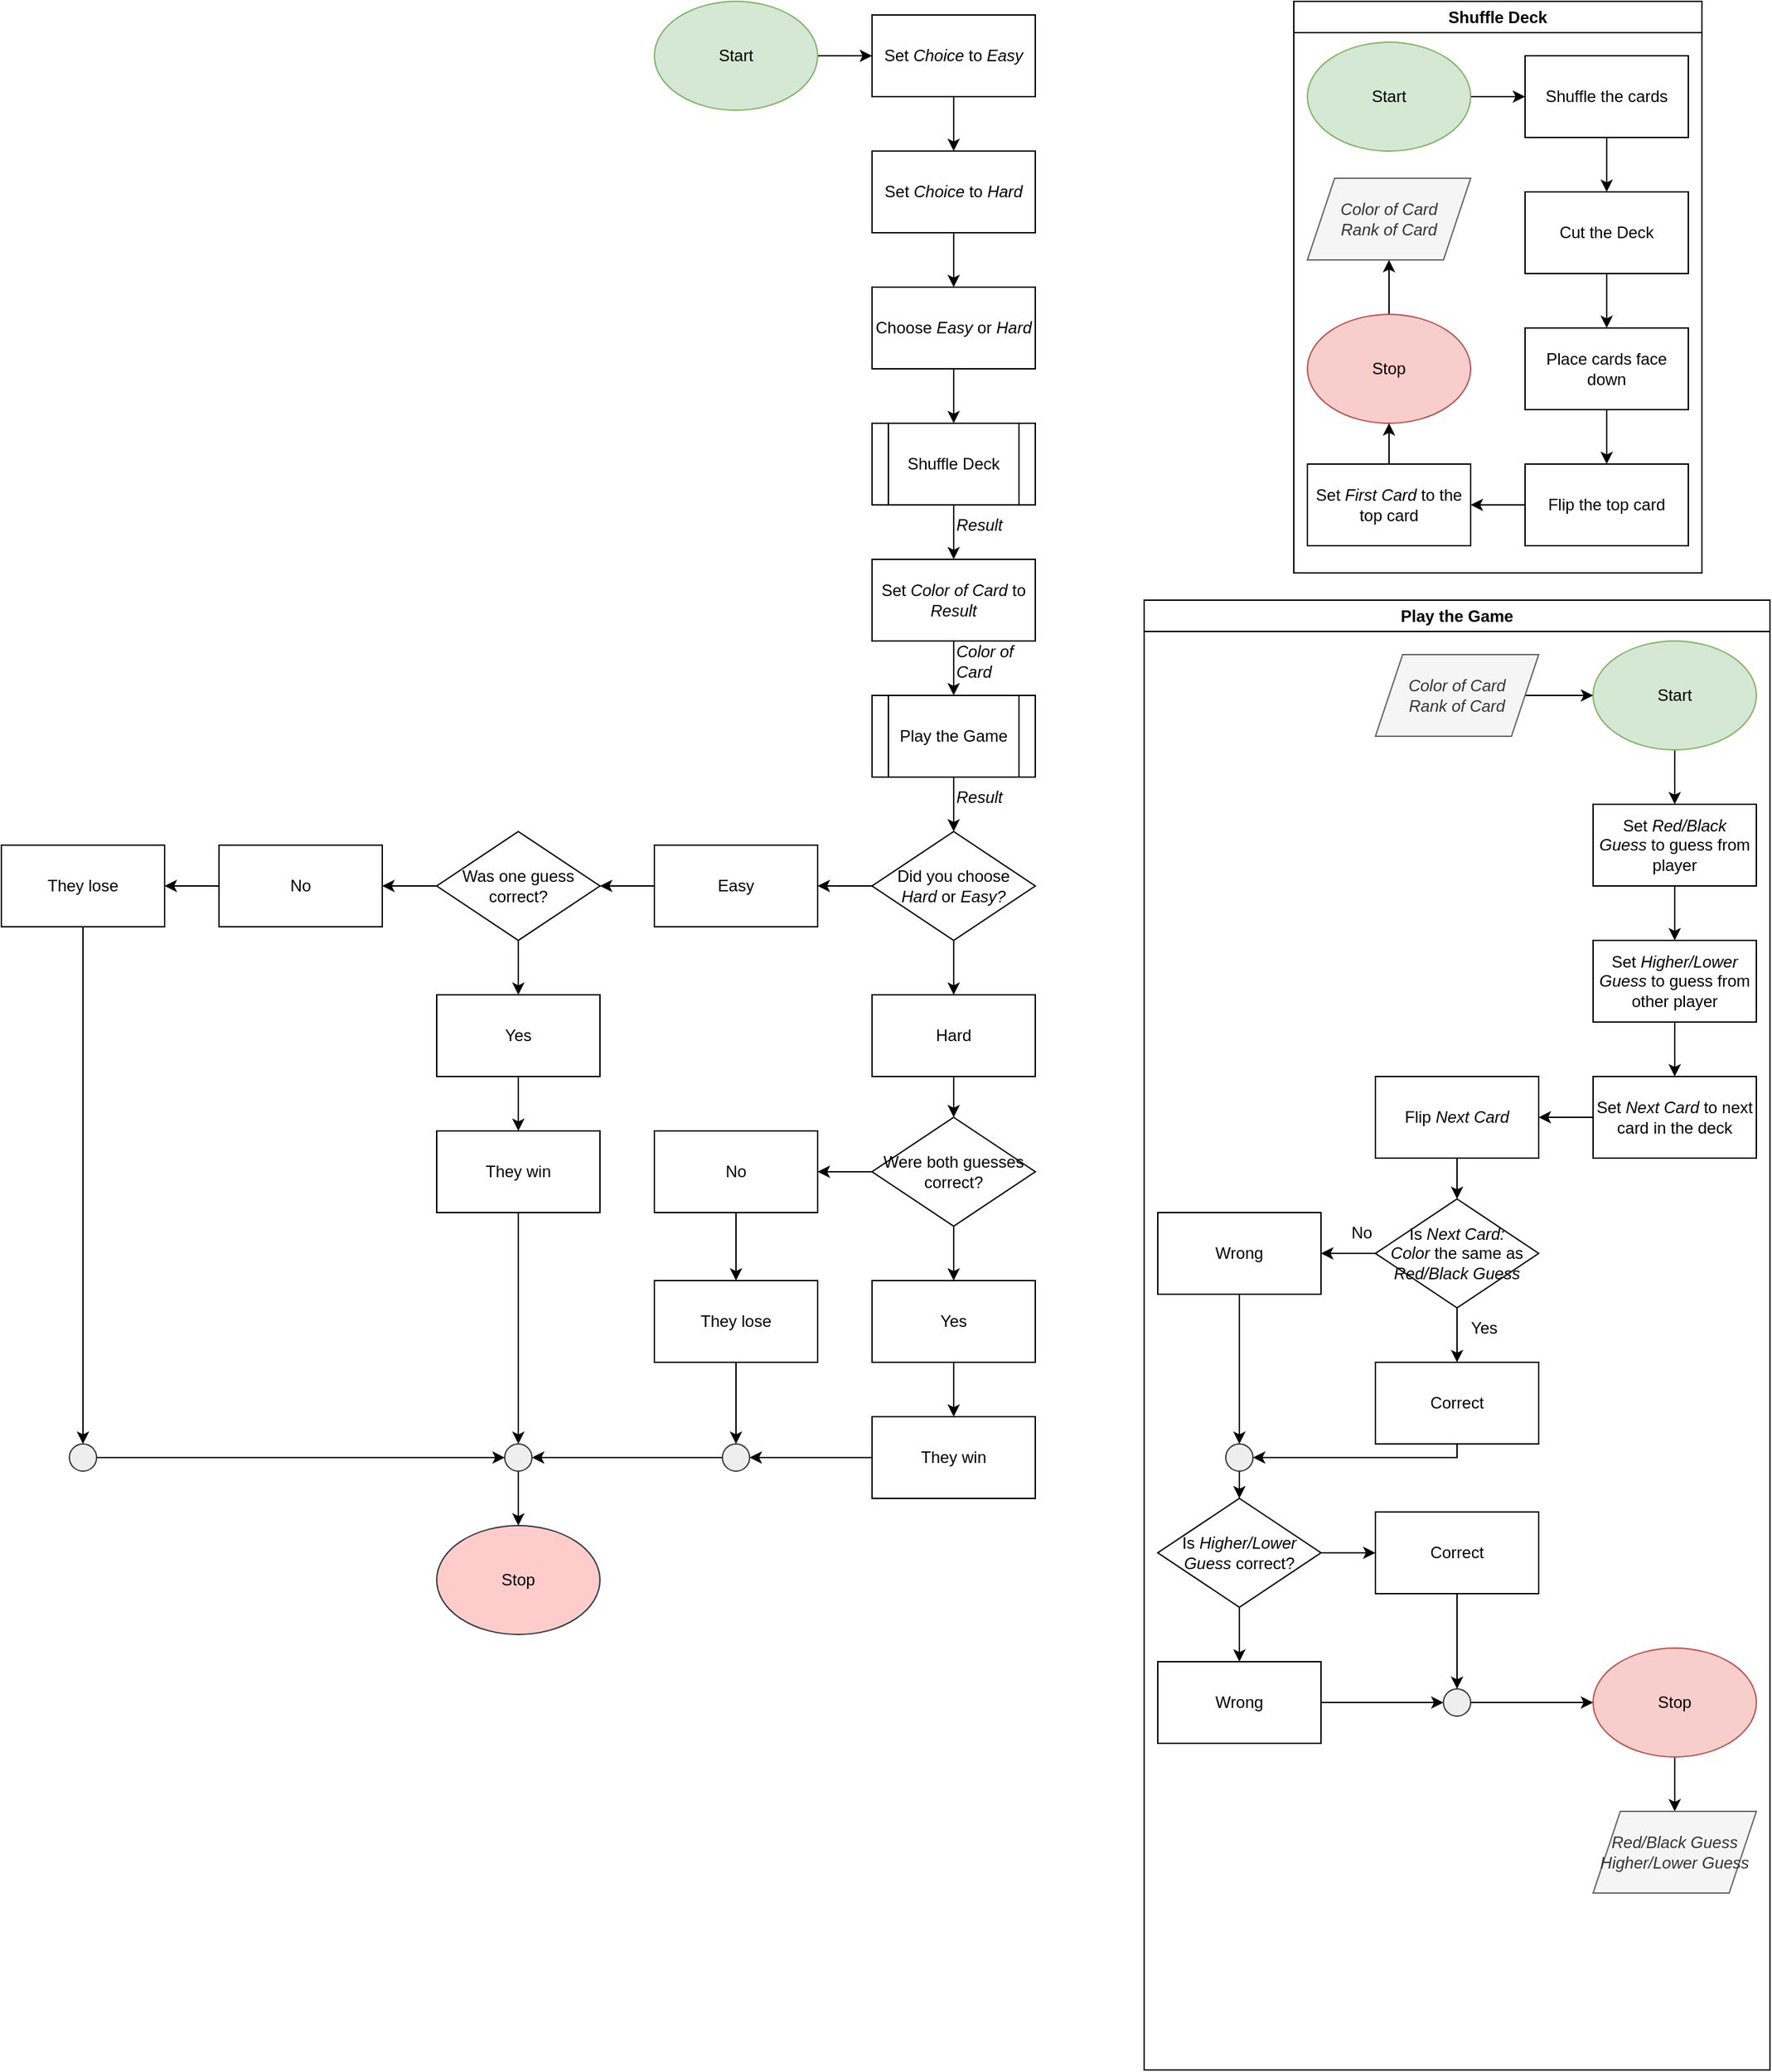 <mxfile version="23.1.0" type="github">
  <diagram name="Page-1" id="9uLGEtifl8IW8gjtc7ou">
    <mxGraphModel dx="4026" dy="1836" grid="1" gridSize="10" guides="1" tooltips="1" connect="1" arrows="1" fold="1" page="1" pageScale="1" pageWidth="850" pageHeight="1100" math="0" shadow="0">
      <root>
        <mxCell id="0" />
        <mxCell id="1" parent="0" />
        <mxCell id="FjQvzjbKaxbH_LiMGz8W-42" value="" style="edgeStyle=orthogonalEdgeStyle;rounded=0;orthogonalLoop=1;jettySize=auto;html=1;" edge="1" parent="1" source="6mWwChXlrOiVwd8oG1GH-1" target="FjQvzjbKaxbH_LiMGz8W-1">
          <mxGeometry relative="1" as="geometry" />
        </mxCell>
        <mxCell id="6mWwChXlrOiVwd8oG1GH-1" value="Start" style="ellipse;whiteSpace=wrap;html=1;fillColor=#d5e8d4;strokeColor=#82b366;" parent="1" vertex="1">
          <mxGeometry x="10" y="10" width="120" height="80" as="geometry" />
        </mxCell>
        <mxCell id="6mWwChXlrOiVwd8oG1GH-50" value="" style="edgeStyle=orthogonalEdgeStyle;rounded=0;orthogonalLoop=1;jettySize=auto;html=1;" parent="1" source="6mWwChXlrOiVwd8oG1GH-3" target="6mWwChXlrOiVwd8oG1GH-49" edge="1">
          <mxGeometry relative="1" as="geometry" />
        </mxCell>
        <mxCell id="6mWwChXlrOiVwd8oG1GH-3" value="Shuffle Deck" style="shape=process;whiteSpace=wrap;html=1;backgroundOutline=1;" parent="1" vertex="1">
          <mxGeometry x="170" y="320" width="120" height="60" as="geometry" />
        </mxCell>
        <mxCell id="6mWwChXlrOiVwd8oG1GH-4" value="Shuffle Deck" style="swimlane;whiteSpace=wrap;html=1;" parent="1" vertex="1">
          <mxGeometry x="480" y="10" width="300" height="420" as="geometry" />
        </mxCell>
        <mxCell id="6mWwChXlrOiVwd8oG1GH-13" style="edgeStyle=orthogonalEdgeStyle;rounded=0;orthogonalLoop=1;jettySize=auto;html=1;exitX=1;exitY=0.5;exitDx=0;exitDy=0;entryX=0;entryY=0.5;entryDx=0;entryDy=0;" parent="6mWwChXlrOiVwd8oG1GH-4" source="6mWwChXlrOiVwd8oG1GH-5" target="6mWwChXlrOiVwd8oG1GH-6" edge="1">
          <mxGeometry relative="1" as="geometry" />
        </mxCell>
        <mxCell id="6mWwChXlrOiVwd8oG1GH-5" value="Start" style="ellipse;whiteSpace=wrap;html=1;fillColor=#d5e8d4;strokeColor=#82b366;" parent="6mWwChXlrOiVwd8oG1GH-4" vertex="1">
          <mxGeometry x="10" y="30" width="120" height="80" as="geometry" />
        </mxCell>
        <mxCell id="6mWwChXlrOiVwd8oG1GH-12" style="edgeStyle=orthogonalEdgeStyle;rounded=0;orthogonalLoop=1;jettySize=auto;html=1;exitX=0.5;exitY=1;exitDx=0;exitDy=0;entryX=0.5;entryY=0;entryDx=0;entryDy=0;" parent="6mWwChXlrOiVwd8oG1GH-4" source="6mWwChXlrOiVwd8oG1GH-6" target="6mWwChXlrOiVwd8oG1GH-7" edge="1">
          <mxGeometry relative="1" as="geometry" />
        </mxCell>
        <mxCell id="6mWwChXlrOiVwd8oG1GH-6" value="Shuffle the cards" style="rounded=0;whiteSpace=wrap;html=1;" parent="6mWwChXlrOiVwd8oG1GH-4" vertex="1">
          <mxGeometry x="170" y="40" width="120" height="60" as="geometry" />
        </mxCell>
        <mxCell id="6mWwChXlrOiVwd8oG1GH-11" style="edgeStyle=orthogonalEdgeStyle;rounded=0;orthogonalLoop=1;jettySize=auto;html=1;exitX=0.5;exitY=1;exitDx=0;exitDy=0;entryX=0.5;entryY=0;entryDx=0;entryDy=0;" parent="6mWwChXlrOiVwd8oG1GH-4" source="6mWwChXlrOiVwd8oG1GH-7" target="6mWwChXlrOiVwd8oG1GH-9" edge="1">
          <mxGeometry relative="1" as="geometry" />
        </mxCell>
        <mxCell id="6mWwChXlrOiVwd8oG1GH-7" value="Cut the Deck" style="rounded=0;whiteSpace=wrap;html=1;" parent="6mWwChXlrOiVwd8oG1GH-4" vertex="1">
          <mxGeometry x="170" y="140" width="120" height="60" as="geometry" />
        </mxCell>
        <mxCell id="RpDuyv2Ydoc3fUU28-Be-2" value="" style="edgeStyle=orthogonalEdgeStyle;rounded=0;orthogonalLoop=1;jettySize=auto;html=1;" parent="6mWwChXlrOiVwd8oG1GH-4" source="6mWwChXlrOiVwd8oG1GH-8" target="RpDuyv2Ydoc3fUU28-Be-1" edge="1">
          <mxGeometry relative="1" as="geometry" />
        </mxCell>
        <mxCell id="6mWwChXlrOiVwd8oG1GH-8" value="Flip the top card" style="rounded=0;whiteSpace=wrap;html=1;" parent="6mWwChXlrOiVwd8oG1GH-4" vertex="1">
          <mxGeometry x="170" y="340" width="120" height="60" as="geometry" />
        </mxCell>
        <mxCell id="6mWwChXlrOiVwd8oG1GH-10" style="edgeStyle=orthogonalEdgeStyle;rounded=0;orthogonalLoop=1;jettySize=auto;html=1;exitX=0.5;exitY=1;exitDx=0;exitDy=0;entryX=0.5;entryY=0;entryDx=0;entryDy=0;" parent="6mWwChXlrOiVwd8oG1GH-4" source="6mWwChXlrOiVwd8oG1GH-9" target="6mWwChXlrOiVwd8oG1GH-8" edge="1">
          <mxGeometry relative="1" as="geometry" />
        </mxCell>
        <mxCell id="6mWwChXlrOiVwd8oG1GH-9" value="Place cards face down" style="rounded=0;whiteSpace=wrap;html=1;" parent="6mWwChXlrOiVwd8oG1GH-4" vertex="1">
          <mxGeometry x="170" y="240" width="120" height="60" as="geometry" />
        </mxCell>
        <mxCell id="6mWwChXlrOiVwd8oG1GH-30" style="edgeStyle=orthogonalEdgeStyle;rounded=0;orthogonalLoop=1;jettySize=auto;html=1;exitX=0.5;exitY=0;exitDx=0;exitDy=0;entryX=0.5;entryY=1;entryDx=0;entryDy=0;" parent="6mWwChXlrOiVwd8oG1GH-4" source="6mWwChXlrOiVwd8oG1GH-14" target="6mWwChXlrOiVwd8oG1GH-29" edge="1">
          <mxGeometry relative="1" as="geometry" />
        </mxCell>
        <mxCell id="6mWwChXlrOiVwd8oG1GH-14" value="Stop" style="ellipse;whiteSpace=wrap;html=1;fillColor=#f8cecc;strokeColor=#b85450;" parent="6mWwChXlrOiVwd8oG1GH-4" vertex="1">
          <mxGeometry x="10" y="230" width="120" height="80" as="geometry" />
        </mxCell>
        <mxCell id="6mWwChXlrOiVwd8oG1GH-29" value="&lt;i&gt;Color of Card&lt;br&gt;Rank of Card&lt;br&gt;&lt;/i&gt;" style="shape=parallelogram;perimeter=parallelogramPerimeter;whiteSpace=wrap;html=1;fixedSize=1;fillColor=#f5f5f5;fontColor=#333333;strokeColor=#666666;" parent="6mWwChXlrOiVwd8oG1GH-4" vertex="1">
          <mxGeometry x="10" y="130" width="120" height="60" as="geometry" />
        </mxCell>
        <mxCell id="RpDuyv2Ydoc3fUU28-Be-3" value="" style="edgeStyle=orthogonalEdgeStyle;rounded=0;orthogonalLoop=1;jettySize=auto;html=1;" parent="6mWwChXlrOiVwd8oG1GH-4" source="RpDuyv2Ydoc3fUU28-Be-1" target="6mWwChXlrOiVwd8oG1GH-14" edge="1">
          <mxGeometry relative="1" as="geometry" />
        </mxCell>
        <mxCell id="RpDuyv2Ydoc3fUU28-Be-1" value="Set &lt;i&gt;First Card&lt;/i&gt;&amp;nbsp;to the top card" style="rounded=0;whiteSpace=wrap;html=1;" parent="6mWwChXlrOiVwd8oG1GH-4" vertex="1">
          <mxGeometry x="10" y="340" width="120" height="60" as="geometry" />
        </mxCell>
        <mxCell id="6mWwChXlrOiVwd8oG1GH-31" value="Play the Game" style="swimlane;whiteSpace=wrap;html=1;startSize=23;" parent="1" vertex="1">
          <mxGeometry x="370" y="450" width="460" height="1080" as="geometry" />
        </mxCell>
        <mxCell id="6mWwChXlrOiVwd8oG1GH-47" style="edgeStyle=orthogonalEdgeStyle;rounded=0;orthogonalLoop=1;jettySize=auto;html=1;exitX=0.5;exitY=1;exitDx=0;exitDy=0;entryX=0.5;entryY=0;entryDx=0;entryDy=0;" parent="6mWwChXlrOiVwd8oG1GH-31" source="6mWwChXlrOiVwd8oG1GH-33" target="6mWwChXlrOiVwd8oG1GH-18" edge="1">
          <mxGeometry relative="1" as="geometry" />
        </mxCell>
        <mxCell id="6mWwChXlrOiVwd8oG1GH-33" value="Start" style="ellipse;whiteSpace=wrap;html=1;fillColor=#d5e8d4;strokeColor=#82b366;" parent="6mWwChXlrOiVwd8oG1GH-31" vertex="1">
          <mxGeometry x="330" y="30" width="120" height="80" as="geometry" />
        </mxCell>
        <mxCell id="6mWwChXlrOiVwd8oG1GH-34" style="edgeStyle=orthogonalEdgeStyle;rounded=0;orthogonalLoop=1;jettySize=auto;html=1;exitX=0.5;exitY=1;exitDx=0;exitDy=0;entryX=0.5;entryY=0;entryDx=0;entryDy=0;" parent="6mWwChXlrOiVwd8oG1GH-31" edge="1">
          <mxGeometry relative="1" as="geometry">
            <mxPoint x="230" y="100" as="sourcePoint" />
          </mxGeometry>
        </mxCell>
        <mxCell id="6mWwChXlrOiVwd8oG1GH-36" style="edgeStyle=orthogonalEdgeStyle;rounded=0;orthogonalLoop=1;jettySize=auto;html=1;exitX=0.5;exitY=1;exitDx=0;exitDy=0;entryX=0.5;entryY=0;entryDx=0;entryDy=0;" parent="6mWwChXlrOiVwd8oG1GH-31" edge="1">
          <mxGeometry relative="1" as="geometry">
            <mxPoint x="230" y="200" as="sourcePoint" />
          </mxGeometry>
        </mxCell>
        <mxCell id="6mWwChXlrOiVwd8oG1GH-38" style="edgeStyle=orthogonalEdgeStyle;rounded=0;orthogonalLoop=1;jettySize=auto;html=1;exitX=0;exitY=0.5;exitDx=0;exitDy=0;entryX=1;entryY=0.5;entryDx=0;entryDy=0;" parent="6mWwChXlrOiVwd8oG1GH-31" edge="1">
          <mxGeometry relative="1" as="geometry">
            <mxPoint x="170" y="370" as="sourcePoint" />
          </mxGeometry>
        </mxCell>
        <mxCell id="6mWwChXlrOiVwd8oG1GH-40" style="edgeStyle=orthogonalEdgeStyle;rounded=0;orthogonalLoop=1;jettySize=auto;html=1;exitX=0.5;exitY=1;exitDx=0;exitDy=0;entryX=0.5;entryY=0;entryDx=0;entryDy=0;" parent="6mWwChXlrOiVwd8oG1GH-31" edge="1">
          <mxGeometry relative="1" as="geometry">
            <mxPoint x="230" y="340" as="targetPoint" />
          </mxGeometry>
        </mxCell>
        <mxCell id="6mWwChXlrOiVwd8oG1GH-46" style="edgeStyle=orthogonalEdgeStyle;rounded=0;orthogonalLoop=1;jettySize=auto;html=1;exitX=1;exitY=0.5;exitDx=0;exitDy=0;entryX=0;entryY=0.5;entryDx=0;entryDy=0;" parent="6mWwChXlrOiVwd8oG1GH-31" source="6mWwChXlrOiVwd8oG1GH-44" target="6mWwChXlrOiVwd8oG1GH-33" edge="1">
          <mxGeometry relative="1" as="geometry" />
        </mxCell>
        <mxCell id="6mWwChXlrOiVwd8oG1GH-44" value="&lt;i&gt;Color of Card&lt;br&gt;Rank of Card&lt;br&gt;&lt;/i&gt;" style="shape=parallelogram;perimeter=parallelogramPerimeter;whiteSpace=wrap;html=1;fixedSize=1;fillColor=#f5f5f5;fontColor=#333333;strokeColor=#666666;" parent="6mWwChXlrOiVwd8oG1GH-31" vertex="1">
          <mxGeometry x="170" y="40" width="120" height="60" as="geometry" />
        </mxCell>
        <mxCell id="FjQvzjbKaxbH_LiMGz8W-16" value="" style="edgeStyle=orthogonalEdgeStyle;rounded=0;orthogonalLoop=1;jettySize=auto;html=1;" edge="1" parent="6mWwChXlrOiVwd8oG1GH-31" source="6mWwChXlrOiVwd8oG1GH-18" target="FjQvzjbKaxbH_LiMGz8W-13">
          <mxGeometry relative="1" as="geometry" />
        </mxCell>
        <mxCell id="6mWwChXlrOiVwd8oG1GH-18" value="Set &lt;i&gt;Red/Black Guess&lt;/i&gt;&amp;nbsp;to guess from player" style="rounded=0;whiteSpace=wrap;html=1;" parent="6mWwChXlrOiVwd8oG1GH-31" vertex="1">
          <mxGeometry x="330" y="150" width="120" height="60" as="geometry" />
        </mxCell>
        <mxCell id="6mWwChXlrOiVwd8oG1GH-21" value="Is &lt;i&gt;Next Card: Color&lt;/i&gt;&amp;nbsp;the same as &lt;i&gt;Red/Black Guess&lt;/i&gt;" style="rhombus;whiteSpace=wrap;html=1;" parent="6mWwChXlrOiVwd8oG1GH-31" vertex="1">
          <mxGeometry x="170" y="440" width="120" height="80" as="geometry" />
        </mxCell>
        <mxCell id="6mWwChXlrOiVwd8oG1GH-59" style="edgeStyle=orthogonalEdgeStyle;rounded=0;orthogonalLoop=1;jettySize=auto;html=1;exitX=0.5;exitY=1;exitDx=0;exitDy=0;entryX=1;entryY=0.5;entryDx=0;entryDy=0;" parent="6mWwChXlrOiVwd8oG1GH-31" source="6mWwChXlrOiVwd8oG1GH-23" target="6mWwChXlrOiVwd8oG1GH-56" edge="1">
          <mxGeometry relative="1" as="geometry">
            <Array as="points">
              <mxPoint x="230" y="630" />
            </Array>
          </mxGeometry>
        </mxCell>
        <mxCell id="6mWwChXlrOiVwd8oG1GH-23" value="Correct" style="rounded=0;whiteSpace=wrap;html=1;" parent="6mWwChXlrOiVwd8oG1GH-31" vertex="1">
          <mxGeometry x="170" y="560" width="120" height="60" as="geometry" />
        </mxCell>
        <mxCell id="6mWwChXlrOiVwd8oG1GH-26" style="edgeStyle=orthogonalEdgeStyle;rounded=0;orthogonalLoop=1;jettySize=auto;html=1;exitX=0.5;exitY=1;exitDx=0;exitDy=0;entryX=0.5;entryY=0;entryDx=0;entryDy=0;" parent="6mWwChXlrOiVwd8oG1GH-31" source="6mWwChXlrOiVwd8oG1GH-21" target="6mWwChXlrOiVwd8oG1GH-23" edge="1">
          <mxGeometry relative="1" as="geometry" />
        </mxCell>
        <mxCell id="6mWwChXlrOiVwd8oG1GH-24" value="Wrong" style="rounded=0;whiteSpace=wrap;html=1;" parent="6mWwChXlrOiVwd8oG1GH-31" vertex="1">
          <mxGeometry x="10" y="450" width="120" height="60" as="geometry" />
        </mxCell>
        <mxCell id="6mWwChXlrOiVwd8oG1GH-25" style="edgeStyle=orthogonalEdgeStyle;rounded=0;orthogonalLoop=1;jettySize=auto;html=1;exitX=0;exitY=0.5;exitDx=0;exitDy=0;" parent="6mWwChXlrOiVwd8oG1GH-31" source="6mWwChXlrOiVwd8oG1GH-21" target="6mWwChXlrOiVwd8oG1GH-24" edge="1">
          <mxGeometry relative="1" as="geometry" />
        </mxCell>
        <mxCell id="6mWwChXlrOiVwd8oG1GH-27" value="Yes" style="text;html=1;strokeColor=none;fillColor=none;align=center;verticalAlign=middle;whiteSpace=wrap;rounded=0;" parent="6mWwChXlrOiVwd8oG1GH-31" vertex="1">
          <mxGeometry x="220" y="520" width="60" height="30" as="geometry" />
        </mxCell>
        <mxCell id="6mWwChXlrOiVwd8oG1GH-28" value="No" style="text;html=1;strokeColor=none;fillColor=none;align=center;verticalAlign=middle;whiteSpace=wrap;rounded=0;" parent="6mWwChXlrOiVwd8oG1GH-31" vertex="1">
          <mxGeometry x="130" y="450" width="60" height="30" as="geometry" />
        </mxCell>
        <mxCell id="FjQvzjbKaxbH_LiMGz8W-18" value="" style="edgeStyle=orthogonalEdgeStyle;rounded=0;orthogonalLoop=1;jettySize=auto;html=1;" edge="1" parent="6mWwChXlrOiVwd8oG1GH-31" source="6mWwChXlrOiVwd8oG1GH-56" target="FjQvzjbKaxbH_LiMGz8W-8">
          <mxGeometry relative="1" as="geometry" />
        </mxCell>
        <mxCell id="6mWwChXlrOiVwd8oG1GH-56" value="" style="ellipse;whiteSpace=wrap;html=1;aspect=fixed;fillColor=#eeeeee;strokeColor=#36393d;" parent="6mWwChXlrOiVwd8oG1GH-31" vertex="1">
          <mxGeometry x="60" y="620" width="20" height="20" as="geometry" />
        </mxCell>
        <mxCell id="6mWwChXlrOiVwd8oG1GH-57" value="" style="edgeStyle=orthogonalEdgeStyle;rounded=0;orthogonalLoop=1;jettySize=auto;html=1;entryX=0.5;entryY=0;entryDx=0;entryDy=0;" parent="6mWwChXlrOiVwd8oG1GH-31" source="6mWwChXlrOiVwd8oG1GH-24" target="6mWwChXlrOiVwd8oG1GH-56" edge="1">
          <mxGeometry relative="1" as="geometry">
            <mxPoint x="470" y="1100" as="targetPoint" />
            <mxPoint x="470" y="950" as="sourcePoint" />
          </mxGeometry>
        </mxCell>
        <mxCell id="RpDuyv2Ydoc3fUU28-Be-8" value="" style="edgeStyle=orthogonalEdgeStyle;rounded=0;orthogonalLoop=1;jettySize=auto;html=1;" parent="6mWwChXlrOiVwd8oG1GH-31" source="6mWwChXlrOiVwd8oG1GH-61" target="RpDuyv2Ydoc3fUU28-Be-4" edge="1">
          <mxGeometry relative="1" as="geometry" />
        </mxCell>
        <mxCell id="6mWwChXlrOiVwd8oG1GH-61" value="Set &lt;i&gt;Next Card &lt;/i&gt;to next card in the deck" style="rounded=0;whiteSpace=wrap;html=1;" parent="6mWwChXlrOiVwd8oG1GH-31" vertex="1">
          <mxGeometry x="330" y="350" width="120" height="60" as="geometry" />
        </mxCell>
        <mxCell id="RpDuyv2Ydoc3fUU28-Be-7" style="edgeStyle=orthogonalEdgeStyle;rounded=0;orthogonalLoop=1;jettySize=auto;html=1;exitX=0.5;exitY=1;exitDx=0;exitDy=0;entryX=0.5;entryY=0;entryDx=0;entryDy=0;" parent="6mWwChXlrOiVwd8oG1GH-31" source="RpDuyv2Ydoc3fUU28-Be-4" target="6mWwChXlrOiVwd8oG1GH-21" edge="1">
          <mxGeometry relative="1" as="geometry" />
        </mxCell>
        <mxCell id="RpDuyv2Ydoc3fUU28-Be-4" value="Flip &lt;i&gt;Next Card&lt;/i&gt;" style="rounded=0;whiteSpace=wrap;html=1;" parent="6mWwChXlrOiVwd8oG1GH-31" vertex="1">
          <mxGeometry x="170" y="350" width="120" height="60" as="geometry" />
        </mxCell>
        <mxCell id="FjQvzjbKaxbH_LiMGz8W-11" value="" style="edgeStyle=orthogonalEdgeStyle;rounded=0;orthogonalLoop=1;jettySize=auto;html=1;" edge="1" parent="6mWwChXlrOiVwd8oG1GH-31" source="FjQvzjbKaxbH_LiMGz8W-8" target="FjQvzjbKaxbH_LiMGz8W-10">
          <mxGeometry relative="1" as="geometry" />
        </mxCell>
        <mxCell id="FjQvzjbKaxbH_LiMGz8W-12" value="" style="edgeStyle=orthogonalEdgeStyle;rounded=0;orthogonalLoop=1;jettySize=auto;html=1;" edge="1" parent="6mWwChXlrOiVwd8oG1GH-31" source="FjQvzjbKaxbH_LiMGz8W-8" target="FjQvzjbKaxbH_LiMGz8W-9">
          <mxGeometry relative="1" as="geometry" />
        </mxCell>
        <mxCell id="FjQvzjbKaxbH_LiMGz8W-8" value="Is &lt;i&gt;Higher/Lower Guess&lt;/i&gt;&amp;nbsp;correct?" style="rhombus;whiteSpace=wrap;html=1;" vertex="1" parent="6mWwChXlrOiVwd8oG1GH-31">
          <mxGeometry x="10" y="660" width="120" height="80" as="geometry" />
        </mxCell>
        <mxCell id="FjQvzjbKaxbH_LiMGz8W-21" value="" style="edgeStyle=orthogonalEdgeStyle;rounded=0;orthogonalLoop=1;jettySize=auto;html=1;" edge="1" parent="6mWwChXlrOiVwd8oG1GH-31" source="FjQvzjbKaxbH_LiMGz8W-9" target="FjQvzjbKaxbH_LiMGz8W-20">
          <mxGeometry relative="1" as="geometry" />
        </mxCell>
        <mxCell id="FjQvzjbKaxbH_LiMGz8W-9" value="Correct" style="rounded=0;whiteSpace=wrap;html=1;" vertex="1" parent="6mWwChXlrOiVwd8oG1GH-31">
          <mxGeometry x="170" y="670" width="120" height="60" as="geometry" />
        </mxCell>
        <mxCell id="FjQvzjbKaxbH_LiMGz8W-22" value="" style="edgeStyle=orthogonalEdgeStyle;rounded=0;orthogonalLoop=1;jettySize=auto;html=1;" edge="1" parent="6mWwChXlrOiVwd8oG1GH-31" source="FjQvzjbKaxbH_LiMGz8W-10" target="FjQvzjbKaxbH_LiMGz8W-20">
          <mxGeometry relative="1" as="geometry" />
        </mxCell>
        <mxCell id="FjQvzjbKaxbH_LiMGz8W-10" value="Wrong" style="rounded=0;whiteSpace=wrap;html=1;" vertex="1" parent="6mWwChXlrOiVwd8oG1GH-31">
          <mxGeometry x="10" y="780" width="120" height="60" as="geometry" />
        </mxCell>
        <mxCell id="FjQvzjbKaxbH_LiMGz8W-17" value="" style="edgeStyle=orthogonalEdgeStyle;rounded=0;orthogonalLoop=1;jettySize=auto;html=1;" edge="1" parent="6mWwChXlrOiVwd8oG1GH-31" source="FjQvzjbKaxbH_LiMGz8W-13" target="6mWwChXlrOiVwd8oG1GH-61">
          <mxGeometry relative="1" as="geometry" />
        </mxCell>
        <mxCell id="FjQvzjbKaxbH_LiMGz8W-13" value="Set &lt;i&gt;Higher/Lower Guess&lt;/i&gt;&amp;nbsp;to guess from other player" style="rounded=0;whiteSpace=wrap;html=1;" vertex="1" parent="6mWwChXlrOiVwd8oG1GH-31">
          <mxGeometry x="330" y="250" width="120" height="60" as="geometry" />
        </mxCell>
        <mxCell id="FjQvzjbKaxbH_LiMGz8W-25" value="" style="edgeStyle=orthogonalEdgeStyle;rounded=0;orthogonalLoop=1;jettySize=auto;html=1;" edge="1" parent="6mWwChXlrOiVwd8oG1GH-31" source="FjQvzjbKaxbH_LiMGz8W-19" target="FjQvzjbKaxbH_LiMGz8W-24">
          <mxGeometry relative="1" as="geometry" />
        </mxCell>
        <mxCell id="FjQvzjbKaxbH_LiMGz8W-19" value="Stop" style="ellipse;whiteSpace=wrap;html=1;fillColor=#f8cecc;strokeColor=#b85450;" vertex="1" parent="6mWwChXlrOiVwd8oG1GH-31">
          <mxGeometry x="330" y="770" width="120" height="80" as="geometry" />
        </mxCell>
        <mxCell id="FjQvzjbKaxbH_LiMGz8W-23" value="" style="edgeStyle=orthogonalEdgeStyle;rounded=0;orthogonalLoop=1;jettySize=auto;html=1;" edge="1" parent="6mWwChXlrOiVwd8oG1GH-31" source="FjQvzjbKaxbH_LiMGz8W-20" target="FjQvzjbKaxbH_LiMGz8W-19">
          <mxGeometry relative="1" as="geometry" />
        </mxCell>
        <mxCell id="FjQvzjbKaxbH_LiMGz8W-20" value="" style="ellipse;whiteSpace=wrap;html=1;aspect=fixed;fillColor=#eeeeee;strokeColor=#36393d;" vertex="1" parent="6mWwChXlrOiVwd8oG1GH-31">
          <mxGeometry x="220" y="800" width="20" height="20" as="geometry" />
        </mxCell>
        <mxCell id="FjQvzjbKaxbH_LiMGz8W-24" value="&lt;i&gt;Red/Black Guess&lt;br&gt;Higher/Lower Guess&lt;br&gt;&lt;/i&gt;" style="shape=parallelogram;perimeter=parallelogramPerimeter;whiteSpace=wrap;html=1;fixedSize=1;fillColor=#f5f5f5;fontColor=#333333;strokeColor=#666666;" vertex="1" parent="6mWwChXlrOiVwd8oG1GH-31">
          <mxGeometry x="330" y="890" width="120" height="60" as="geometry" />
        </mxCell>
        <mxCell id="FjQvzjbKaxbH_LiMGz8W-34" value="" style="edgeStyle=orthogonalEdgeStyle;rounded=0;orthogonalLoop=1;jettySize=auto;html=1;" edge="1" parent="1" source="6mWwChXlrOiVwd8oG1GH-48" target="FjQvzjbKaxbH_LiMGz8W-27">
          <mxGeometry relative="1" as="geometry" />
        </mxCell>
        <mxCell id="6mWwChXlrOiVwd8oG1GH-48" value="Play the Game" style="shape=process;whiteSpace=wrap;html=1;backgroundOutline=1;" parent="1" vertex="1">
          <mxGeometry x="170" y="520" width="120" height="60" as="geometry" />
        </mxCell>
        <mxCell id="6mWwChXlrOiVwd8oG1GH-51" value="" style="edgeStyle=orthogonalEdgeStyle;rounded=0;orthogonalLoop=1;jettySize=auto;html=1;" parent="1" source="6mWwChXlrOiVwd8oG1GH-49" target="6mWwChXlrOiVwd8oG1GH-48" edge="1">
          <mxGeometry relative="1" as="geometry" />
        </mxCell>
        <mxCell id="6mWwChXlrOiVwd8oG1GH-49" value="Set &lt;i&gt;Color of Card&lt;/i&gt;&amp;nbsp;to &lt;i&gt;Result&lt;/i&gt;" style="rounded=0;whiteSpace=wrap;html=1;" parent="1" vertex="1">
          <mxGeometry x="170" y="420" width="120" height="60" as="geometry" />
        </mxCell>
        <mxCell id="6mWwChXlrOiVwd8oG1GH-52" value="&lt;i&gt;Result&lt;/i&gt;" style="text;html=1;strokeColor=none;fillColor=none;align=left;verticalAlign=middle;whiteSpace=wrap;rounded=0;" parent="1" vertex="1">
          <mxGeometry x="230" y="380" width="60" height="30" as="geometry" />
        </mxCell>
        <mxCell id="6mWwChXlrOiVwd8oG1GH-53" value="&lt;i&gt;Color of Card&lt;/i&gt;" style="text;html=1;strokeColor=none;fillColor=none;align=left;verticalAlign=middle;whiteSpace=wrap;rounded=0;" parent="1" vertex="1">
          <mxGeometry x="230" y="480" width="60" height="30" as="geometry" />
        </mxCell>
        <mxCell id="6mWwChXlrOiVwd8oG1GH-66" value="Stop" style="ellipse;whiteSpace=wrap;html=1;fillColor=#ffcccc;strokeColor=#36393d;" parent="1" vertex="1">
          <mxGeometry x="-150" y="1130" width="120" height="80" as="geometry" />
        </mxCell>
        <mxCell id="FjQvzjbKaxbH_LiMGz8W-38" value="" style="edgeStyle=orthogonalEdgeStyle;rounded=0;orthogonalLoop=1;jettySize=auto;html=1;" edge="1" parent="1" source="FjQvzjbKaxbH_LiMGz8W-1" target="FjQvzjbKaxbH_LiMGz8W-3">
          <mxGeometry relative="1" as="geometry" />
        </mxCell>
        <mxCell id="FjQvzjbKaxbH_LiMGz8W-1" value="Set &lt;i&gt;Choice&lt;/i&gt;&amp;nbsp;to &lt;i&gt;Easy&lt;/i&gt;" style="rounded=0;whiteSpace=wrap;html=1;" vertex="1" parent="1">
          <mxGeometry x="170" y="20" width="120" height="60" as="geometry" />
        </mxCell>
        <mxCell id="FjQvzjbKaxbH_LiMGz8W-39" value="" style="edgeStyle=orthogonalEdgeStyle;rounded=0;orthogonalLoop=1;jettySize=auto;html=1;" edge="1" parent="1" source="FjQvzjbKaxbH_LiMGz8W-3" target="FjQvzjbKaxbH_LiMGz8W-7">
          <mxGeometry relative="1" as="geometry" />
        </mxCell>
        <mxCell id="FjQvzjbKaxbH_LiMGz8W-3" value="Set &lt;i&gt;Choice&lt;/i&gt;&amp;nbsp;to &lt;i&gt;Hard&lt;/i&gt;" style="rounded=0;whiteSpace=wrap;html=1;" vertex="1" parent="1">
          <mxGeometry x="170" y="120" width="120" height="60" as="geometry" />
        </mxCell>
        <mxCell id="FjQvzjbKaxbH_LiMGz8W-41" style="edgeStyle=orthogonalEdgeStyle;rounded=0;orthogonalLoop=1;jettySize=auto;html=1;exitX=0.5;exitY=1;exitDx=0;exitDy=0;entryX=0.5;entryY=0;entryDx=0;entryDy=0;" edge="1" parent="1" source="FjQvzjbKaxbH_LiMGz8W-7" target="6mWwChXlrOiVwd8oG1GH-3">
          <mxGeometry relative="1" as="geometry" />
        </mxCell>
        <mxCell id="FjQvzjbKaxbH_LiMGz8W-7" value="Choose &lt;i&gt;Easy&lt;/i&gt;&amp;nbsp;or &lt;i&gt;Hard&lt;/i&gt;" style="rounded=0;whiteSpace=wrap;html=1;" vertex="1" parent="1">
          <mxGeometry x="170" y="220" width="120" height="60" as="geometry" />
        </mxCell>
        <mxCell id="FjQvzjbKaxbH_LiMGz8W-36" value="" style="edgeStyle=orthogonalEdgeStyle;rounded=0;orthogonalLoop=1;jettySize=auto;html=1;" edge="1" parent="1" source="FjQvzjbKaxbH_LiMGz8W-27" target="FjQvzjbKaxbH_LiMGz8W-29">
          <mxGeometry relative="1" as="geometry" />
        </mxCell>
        <mxCell id="FjQvzjbKaxbH_LiMGz8W-37" value="" style="edgeStyle=orthogonalEdgeStyle;rounded=0;orthogonalLoop=1;jettySize=auto;html=1;" edge="1" parent="1" source="FjQvzjbKaxbH_LiMGz8W-27" target="FjQvzjbKaxbH_LiMGz8W-28">
          <mxGeometry relative="1" as="geometry" />
        </mxCell>
        <mxCell id="FjQvzjbKaxbH_LiMGz8W-27" value="Did you choose &lt;i&gt;Hard&lt;/i&gt;&amp;nbsp;or &lt;i&gt;Easy?&lt;/i&gt;" style="rhombus;whiteSpace=wrap;html=1;" vertex="1" parent="1">
          <mxGeometry x="170" y="620" width="120" height="80" as="geometry" />
        </mxCell>
        <mxCell id="FjQvzjbKaxbH_LiMGz8W-52" value="" style="edgeStyle=orthogonalEdgeStyle;rounded=0;orthogonalLoop=1;jettySize=auto;html=1;" edge="1" parent="1" source="FjQvzjbKaxbH_LiMGz8W-28" target="FjQvzjbKaxbH_LiMGz8W-33">
          <mxGeometry relative="1" as="geometry" />
        </mxCell>
        <mxCell id="FjQvzjbKaxbH_LiMGz8W-28" value="Hard" style="rounded=0;whiteSpace=wrap;html=1;" vertex="1" parent="1">
          <mxGeometry x="170" y="740" width="120" height="60" as="geometry" />
        </mxCell>
        <mxCell id="FjQvzjbKaxbH_LiMGz8W-43" value="" style="edgeStyle=orthogonalEdgeStyle;rounded=0;orthogonalLoop=1;jettySize=auto;html=1;" edge="1" parent="1" source="FjQvzjbKaxbH_LiMGz8W-29" target="FjQvzjbKaxbH_LiMGz8W-30">
          <mxGeometry relative="1" as="geometry" />
        </mxCell>
        <mxCell id="FjQvzjbKaxbH_LiMGz8W-29" value="Easy" style="rounded=0;whiteSpace=wrap;html=1;" vertex="1" parent="1">
          <mxGeometry x="10" y="630" width="120" height="60" as="geometry" />
        </mxCell>
        <mxCell id="FjQvzjbKaxbH_LiMGz8W-44" value="" style="edgeStyle=orthogonalEdgeStyle;rounded=0;orthogonalLoop=1;jettySize=auto;html=1;" edge="1" parent="1" source="FjQvzjbKaxbH_LiMGz8W-30" target="FjQvzjbKaxbH_LiMGz8W-32">
          <mxGeometry relative="1" as="geometry" />
        </mxCell>
        <mxCell id="FjQvzjbKaxbH_LiMGz8W-45" value="" style="edgeStyle=orthogonalEdgeStyle;rounded=0;orthogonalLoop=1;jettySize=auto;html=1;" edge="1" parent="1" source="FjQvzjbKaxbH_LiMGz8W-30" target="FjQvzjbKaxbH_LiMGz8W-31">
          <mxGeometry relative="1" as="geometry" />
        </mxCell>
        <mxCell id="FjQvzjbKaxbH_LiMGz8W-30" value="Was one guess correct?" style="rhombus;whiteSpace=wrap;html=1;" vertex="1" parent="1">
          <mxGeometry x="-150" y="620" width="120" height="80" as="geometry" />
        </mxCell>
        <mxCell id="FjQvzjbKaxbH_LiMGz8W-49" value="" style="edgeStyle=orthogonalEdgeStyle;rounded=0;orthogonalLoop=1;jettySize=auto;html=1;" edge="1" parent="1" source="FjQvzjbKaxbH_LiMGz8W-31" target="FjQvzjbKaxbH_LiMGz8W-47">
          <mxGeometry relative="1" as="geometry" />
        </mxCell>
        <mxCell id="FjQvzjbKaxbH_LiMGz8W-31" value="No" style="rounded=0;whiteSpace=wrap;html=1;" vertex="1" parent="1">
          <mxGeometry x="-310" y="630" width="120" height="60" as="geometry" />
        </mxCell>
        <mxCell id="FjQvzjbKaxbH_LiMGz8W-50" value="" style="edgeStyle=orthogonalEdgeStyle;rounded=0;orthogonalLoop=1;jettySize=auto;html=1;" edge="1" parent="1" source="FjQvzjbKaxbH_LiMGz8W-32" target="FjQvzjbKaxbH_LiMGz8W-48">
          <mxGeometry relative="1" as="geometry" />
        </mxCell>
        <mxCell id="FjQvzjbKaxbH_LiMGz8W-32" value="Yes" style="rounded=0;whiteSpace=wrap;html=1;" vertex="1" parent="1">
          <mxGeometry x="-150" y="740" width="120" height="60" as="geometry" />
        </mxCell>
        <mxCell id="FjQvzjbKaxbH_LiMGz8W-53" value="" style="edgeStyle=orthogonalEdgeStyle;rounded=0;orthogonalLoop=1;jettySize=auto;html=1;" edge="1" parent="1" source="FjQvzjbKaxbH_LiMGz8W-33" target="FjQvzjbKaxbH_LiMGz8W-51">
          <mxGeometry relative="1" as="geometry" />
        </mxCell>
        <mxCell id="FjQvzjbKaxbH_LiMGz8W-55" value="" style="edgeStyle=orthogonalEdgeStyle;rounded=0;orthogonalLoop=1;jettySize=auto;html=1;" edge="1" parent="1" source="FjQvzjbKaxbH_LiMGz8W-33" target="FjQvzjbKaxbH_LiMGz8W-54">
          <mxGeometry relative="1" as="geometry" />
        </mxCell>
        <mxCell id="FjQvzjbKaxbH_LiMGz8W-33" value="Were both guesses correct?" style="rhombus;whiteSpace=wrap;html=1;" vertex="1" parent="1">
          <mxGeometry x="170" y="830" width="120" height="80" as="geometry" />
        </mxCell>
        <mxCell id="FjQvzjbKaxbH_LiMGz8W-35" value="&lt;i&gt;Result&lt;/i&gt;" style="text;html=1;strokeColor=none;fillColor=none;align=left;verticalAlign=middle;whiteSpace=wrap;rounded=0;" vertex="1" parent="1">
          <mxGeometry x="230" y="580" width="60" height="30" as="geometry" />
        </mxCell>
        <mxCell id="FjQvzjbKaxbH_LiMGz8W-67" style="edgeStyle=orthogonalEdgeStyle;rounded=0;orthogonalLoop=1;jettySize=auto;html=1;exitX=0.5;exitY=1;exitDx=0;exitDy=0;entryX=0.5;entryY=0;entryDx=0;entryDy=0;" edge="1" parent="1" source="FjQvzjbKaxbH_LiMGz8W-47" target="FjQvzjbKaxbH_LiMGz8W-66">
          <mxGeometry relative="1" as="geometry" />
        </mxCell>
        <mxCell id="FjQvzjbKaxbH_LiMGz8W-47" value="They lose" style="rounded=0;whiteSpace=wrap;html=1;" vertex="1" parent="1">
          <mxGeometry x="-470" y="630" width="120" height="60" as="geometry" />
        </mxCell>
        <mxCell id="FjQvzjbKaxbH_LiMGz8W-64" style="edgeStyle=orthogonalEdgeStyle;rounded=0;orthogonalLoop=1;jettySize=auto;html=1;exitX=0.5;exitY=1;exitDx=0;exitDy=0;entryX=0.5;entryY=0;entryDx=0;entryDy=0;" edge="1" parent="1" source="FjQvzjbKaxbH_LiMGz8W-48" target="FjQvzjbKaxbH_LiMGz8W-63">
          <mxGeometry relative="1" as="geometry" />
        </mxCell>
        <mxCell id="FjQvzjbKaxbH_LiMGz8W-48" value="They win" style="rounded=0;whiteSpace=wrap;html=1;" vertex="1" parent="1">
          <mxGeometry x="-150" y="840" width="120" height="60" as="geometry" />
        </mxCell>
        <mxCell id="FjQvzjbKaxbH_LiMGz8W-58" value="" style="edgeStyle=orthogonalEdgeStyle;rounded=0;orthogonalLoop=1;jettySize=auto;html=1;" edge="1" parent="1" source="FjQvzjbKaxbH_LiMGz8W-51" target="FjQvzjbKaxbH_LiMGz8W-56">
          <mxGeometry relative="1" as="geometry" />
        </mxCell>
        <mxCell id="FjQvzjbKaxbH_LiMGz8W-51" value="No" style="rounded=0;whiteSpace=wrap;html=1;" vertex="1" parent="1">
          <mxGeometry x="10" y="840" width="120" height="60" as="geometry" />
        </mxCell>
        <mxCell id="FjQvzjbKaxbH_LiMGz8W-59" value="" style="edgeStyle=orthogonalEdgeStyle;rounded=0;orthogonalLoop=1;jettySize=auto;html=1;" edge="1" parent="1" source="FjQvzjbKaxbH_LiMGz8W-54" target="FjQvzjbKaxbH_LiMGz8W-57">
          <mxGeometry relative="1" as="geometry" />
        </mxCell>
        <mxCell id="FjQvzjbKaxbH_LiMGz8W-54" value="Yes" style="rounded=0;whiteSpace=wrap;html=1;" vertex="1" parent="1">
          <mxGeometry x="170" y="950" width="120" height="60" as="geometry" />
        </mxCell>
        <mxCell id="FjQvzjbKaxbH_LiMGz8W-61" value="" style="edgeStyle=orthogonalEdgeStyle;rounded=0;orthogonalLoop=1;jettySize=auto;html=1;" edge="1" parent="1" source="FjQvzjbKaxbH_LiMGz8W-56" target="FjQvzjbKaxbH_LiMGz8W-60">
          <mxGeometry relative="1" as="geometry" />
        </mxCell>
        <mxCell id="FjQvzjbKaxbH_LiMGz8W-56" value="They lose" style="rounded=0;whiteSpace=wrap;html=1;" vertex="1" parent="1">
          <mxGeometry x="10" y="950" width="120" height="60" as="geometry" />
        </mxCell>
        <mxCell id="FjQvzjbKaxbH_LiMGz8W-62" value="" style="edgeStyle=orthogonalEdgeStyle;rounded=0;orthogonalLoop=1;jettySize=auto;html=1;" edge="1" parent="1" source="FjQvzjbKaxbH_LiMGz8W-57" target="FjQvzjbKaxbH_LiMGz8W-60">
          <mxGeometry relative="1" as="geometry" />
        </mxCell>
        <mxCell id="FjQvzjbKaxbH_LiMGz8W-57" value="They win" style="rounded=0;whiteSpace=wrap;html=1;" vertex="1" parent="1">
          <mxGeometry x="170" y="1050" width="120" height="60" as="geometry" />
        </mxCell>
        <mxCell id="FjQvzjbKaxbH_LiMGz8W-65" style="edgeStyle=orthogonalEdgeStyle;rounded=0;orthogonalLoop=1;jettySize=auto;html=1;exitX=0;exitY=0.5;exitDx=0;exitDy=0;entryX=1;entryY=0.5;entryDx=0;entryDy=0;" edge="1" parent="1" source="FjQvzjbKaxbH_LiMGz8W-60" target="FjQvzjbKaxbH_LiMGz8W-63">
          <mxGeometry relative="1" as="geometry" />
        </mxCell>
        <mxCell id="FjQvzjbKaxbH_LiMGz8W-60" value="" style="ellipse;whiteSpace=wrap;html=1;aspect=fixed;fillColor=#eeeeee;strokeColor=#36393d;" vertex="1" parent="1">
          <mxGeometry x="60" y="1070" width="20" height="20" as="geometry" />
        </mxCell>
        <mxCell id="FjQvzjbKaxbH_LiMGz8W-69" value="" style="edgeStyle=orthogonalEdgeStyle;rounded=0;orthogonalLoop=1;jettySize=auto;html=1;" edge="1" parent="1" source="FjQvzjbKaxbH_LiMGz8W-63" target="6mWwChXlrOiVwd8oG1GH-66">
          <mxGeometry relative="1" as="geometry" />
        </mxCell>
        <mxCell id="FjQvzjbKaxbH_LiMGz8W-63" value="" style="ellipse;whiteSpace=wrap;html=1;aspect=fixed;fillColor=#eeeeee;strokeColor=#36393d;" vertex="1" parent="1">
          <mxGeometry x="-100" y="1070" width="20" height="20" as="geometry" />
        </mxCell>
        <mxCell id="FjQvzjbKaxbH_LiMGz8W-68" style="edgeStyle=orthogonalEdgeStyle;rounded=0;orthogonalLoop=1;jettySize=auto;html=1;exitX=1;exitY=0.5;exitDx=0;exitDy=0;entryX=0;entryY=0.5;entryDx=0;entryDy=0;" edge="1" parent="1" source="FjQvzjbKaxbH_LiMGz8W-66" target="FjQvzjbKaxbH_LiMGz8W-63">
          <mxGeometry relative="1" as="geometry" />
        </mxCell>
        <mxCell id="FjQvzjbKaxbH_LiMGz8W-66" value="" style="ellipse;whiteSpace=wrap;html=1;aspect=fixed;fillColor=#eeeeee;strokeColor=#36393d;" vertex="1" parent="1">
          <mxGeometry x="-420" y="1070" width="20" height="20" as="geometry" />
        </mxCell>
      </root>
    </mxGraphModel>
  </diagram>
</mxfile>

